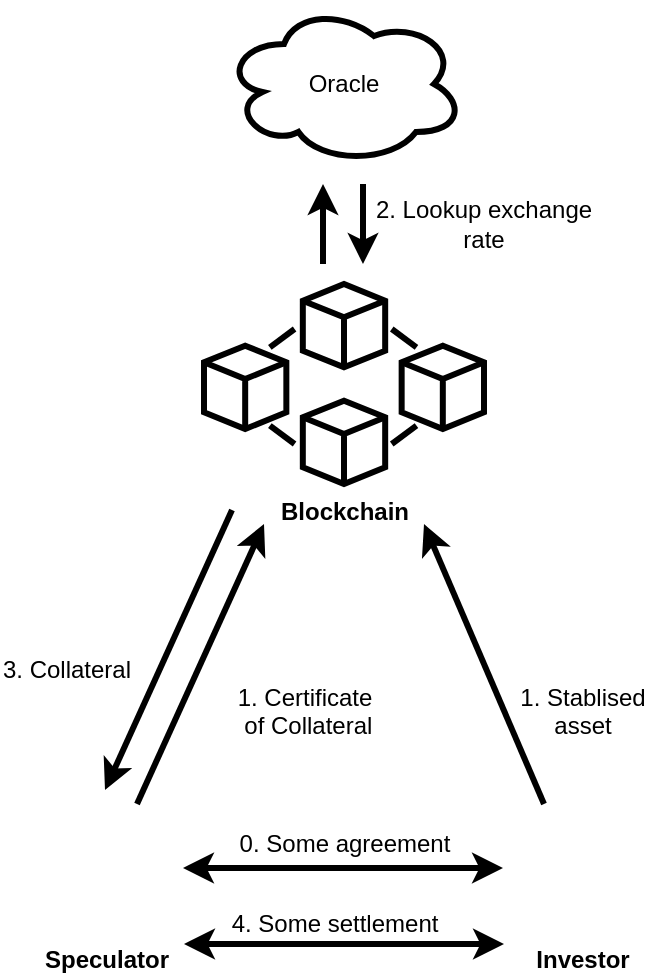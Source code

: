 <mxfile version="12.4.1" type="google" pages="1"><diagram id="-wA9k75862_VJZCEqFk5" name="Page-1"><mxGraphModel dx="1422" dy="776" grid="1" gridSize="10" guides="1" tooltips="1" connect="1" arrows="1" fold="1" page="1" pageScale="1" pageWidth="850" pageHeight="1100" math="0" shadow="0"><root><mxCell id="0"/><mxCell id="1" parent="0"/><mxCell id="YRYZpaSSRny9oyCyc9uI-2" value="1. Certificate&lt;br&gt;&amp;nbsp;of Collateral" style="shape=image;html=1;verticalAlign=top;verticalLabelPosition=bottom;labelBackgroundColor=#ffffff;imageAspect=0;aspect=fixed;image=https://cdn0.iconfinder.com/data/icons/feather/96/paper-128.png" parent="1" vertex="1"><mxGeometry x="390" y="423" width="40" height="40" as="geometry"/></mxCell><mxCell id="YRYZpaSSRny9oyCyc9uI-6" value="1. Stablised&lt;br&gt;asset" style="shape=image;html=1;verticalAlign=top;verticalLabelPosition=bottom;labelBackgroundColor=#ffffff;imageAspect=0;aspect=fixed;image=https://cdn2.iconfinder.com/data/icons/line-hero-essentials/32/Essentials_money_cash-128.png" parent="1" vertex="1"><mxGeometry x="522" y="409" width="54" height="54" as="geometry"/></mxCell><mxCell id="YRYZpaSSRny9oyCyc9uI-7" value="3. Collateral" style="shape=image;html=1;verticalAlign=top;verticalLabelPosition=bottom;labelBackgroundColor=#ffffff;imageAspect=0;aspect=fixed;image=https://cdn1.iconfinder.com/data/icons/financial-45/24/diamond-128.png;strokeWidth=1;" parent="1" vertex="1"><mxGeometry x="270.5" y="409" width="40" height="40" as="geometry"/></mxCell><mxCell id="YRYZpaSSRny9oyCyc9uI-11" value="Oracle" style="ellipse;shape=cloud;whiteSpace=wrap;html=1;strokeWidth=3;" parent="1" vertex="1"><mxGeometry x="370" y="130" width="120" height="80" as="geometry"/></mxCell><mxCell id="YRYZpaSSRny9oyCyc9uI-23" value="" style="group;strokeWidth=2;fontStyle=1" parent="1" vertex="1" connectable="0"><mxGeometry x="360" y="270" width="140" height="100" as="geometry"/></mxCell><mxCell id="YRYZpaSSRny9oyCyc9uI-12" value="" style="html=1;verticalLabelPosition=bottom;align=center;labelBackgroundColor=#ffffff;verticalAlign=top;strokeWidth=3;strokeColor=#000000;shadow=0;dashed=0;shape=mxgraph.ios7.icons.cube;" parent="YRYZpaSSRny9oyCyc9uI-23" vertex="1"><mxGeometry y="30.833" width="41.176" height="41.667" as="geometry"/></mxCell><mxCell id="YRYZpaSSRny9oyCyc9uI-13" value="" style="html=1;verticalLabelPosition=bottom;align=center;labelBackgroundColor=#ffffff;verticalAlign=top;strokeWidth=3;strokeColor=#000000;shadow=0;dashed=0;shape=mxgraph.ios7.icons.cube;" parent="YRYZpaSSRny9oyCyc9uI-23" vertex="1"><mxGeometry x="49.412" width="41.176" height="41.667" as="geometry"/></mxCell><mxCell id="YRYZpaSSRny9oyCyc9uI-14" value="Blockchain" style="html=1;verticalLabelPosition=bottom;align=center;labelBackgroundColor=#ffffff;verticalAlign=top;strokeWidth=3;strokeColor=#000000;shadow=0;dashed=0;shape=mxgraph.ios7.icons.cube;fontStyle=1" parent="YRYZpaSSRny9oyCyc9uI-23" vertex="1"><mxGeometry x="49.412" y="58.333" width="41.176" height="41.667" as="geometry"/></mxCell><mxCell id="YRYZpaSSRny9oyCyc9uI-15" value="" style="html=1;verticalLabelPosition=bottom;align=center;labelBackgroundColor=#ffffff;verticalAlign=top;strokeWidth=3;strokeColor=#000000;shadow=0;dashed=0;shape=mxgraph.ios7.icons.cube;" parent="YRYZpaSSRny9oyCyc9uI-23" vertex="1"><mxGeometry x="98.824" y="30.833" width="41.176" height="41.667" as="geometry"/></mxCell><mxCell id="YRYZpaSSRny9oyCyc9uI-16" value="" style="endArrow=none;html=1;strokeWidth=3;" parent="YRYZpaSSRny9oyCyc9uI-23" edge="1"><mxGeometry width="50" height="50" relative="1" as="geometry"><mxPoint x="32.941" y="31.667" as="sourcePoint"/><mxPoint x="45.294" y="22.5" as="targetPoint"/></mxGeometry></mxCell><mxCell id="YRYZpaSSRny9oyCyc9uI-20" value="" style="endArrow=none;html=1;strokeWidth=3;" parent="YRYZpaSSRny9oyCyc9uI-23" edge="1"><mxGeometry width="50" height="50" relative="1" as="geometry"><mxPoint x="93.882" y="80" as="sourcePoint"/><mxPoint x="106.235" y="70.833" as="targetPoint"/></mxGeometry></mxCell><mxCell id="YRYZpaSSRny9oyCyc9uI-21" value="" style="endArrow=none;html=1;strokeWidth=3;" parent="YRYZpaSSRny9oyCyc9uI-23" edge="1"><mxGeometry width="50" height="50" relative="1" as="geometry"><mxPoint x="93.882" y="22.5" as="sourcePoint"/><mxPoint x="106.235" y="31.667" as="targetPoint"/></mxGeometry></mxCell><mxCell id="YRYZpaSSRny9oyCyc9uI-22" value="" style="endArrow=none;html=1;strokeWidth=3;" parent="YRYZpaSSRny9oyCyc9uI-23" edge="1"><mxGeometry width="50" height="50" relative="1" as="geometry"><mxPoint x="32.941" y="70.833" as="sourcePoint"/><mxPoint x="45.294" y="80.0" as="targetPoint"/></mxGeometry></mxCell><mxCell id="YRYZpaSSRny9oyCyc9uI-33" value="" style="endArrow=classic;html=1;strokeWidth=3;" parent="1" edge="1"><mxGeometry width="50" height="50" relative="1" as="geometry"><mxPoint x="530" y="530" as="sourcePoint"/><mxPoint x="470" y="390" as="targetPoint"/></mxGeometry></mxCell><mxCell id="YRYZpaSSRny9oyCyc9uI-29" value="Speculator" style="shape=image;html=1;verticalAlign=top;verticalLabelPosition=bottom;labelBackgroundColor=#ffffff;imageAspect=0;aspect=fixed;image=https://cdn0.iconfinder.com/data/icons/elasto-online-store/26/00-ELASTOFONT-STORE-READY_user-128.png;strokeColor=#000000;strokeWidth=1;fontStyle=1" parent="1" vertex="1"><mxGeometry x="278.5" y="530" width="64" height="64" as="geometry"/></mxCell><mxCell id="YRYZpaSSRny9oyCyc9uI-30" value="Investor" style="shape=image;html=1;verticalAlign=top;verticalLabelPosition=bottom;labelBackgroundColor=#ffffff;imageAspect=0;aspect=fixed;image=https://cdn0.iconfinder.com/data/icons/elasto-online-store/26/00-ELASTOFONT-STORE-READY_user-128.png;strokeColor=#000000;strokeWidth=1;imageBackground=none;fontStyle=1" parent="1" vertex="1"><mxGeometry x="517" y="530" width="64" height="64" as="geometry"/></mxCell><mxCell id="YRYZpaSSRny9oyCyc9uI-48" value="" style="endArrow=classic;html=1;strokeWidth=3;entryX=0.75;entryY=0;entryDx=0;entryDy=0;exitX=0.75;exitY=0;exitDx=0;exitDy=0;" parent="1" source="YRYZpaSSRny9oyCyc9uI-29" edge="1"><mxGeometry width="50" height="50" relative="1" as="geometry"><mxPoint x="177" y="350" as="sourcePoint"/><mxPoint x="390" y="390" as="targetPoint"/></mxGeometry></mxCell><mxCell id="YRYZpaSSRny9oyCyc9uI-51" value="2. Lookup exchange rate" style="text;html=1;strokeColor=none;fillColor=none;align=center;verticalAlign=middle;whiteSpace=wrap;rounded=0;fontSize=12;rotation=0;" parent="1" vertex="1"><mxGeometry x="440" y="230" width="120" height="20" as="geometry"/></mxCell><mxCell id="YRYZpaSSRny9oyCyc9uI-53" value="" style="endArrow=classic;html=1;strokeWidth=3;" parent="1" edge="1"><mxGeometry width="50" height="50" relative="1" as="geometry"><mxPoint x="419.5" y="260" as="sourcePoint"/><mxPoint x="419.5" y="220" as="targetPoint"/></mxGeometry></mxCell><mxCell id="YRYZpaSSRny9oyCyc9uI-55" value="" style="endArrow=classic;html=1;strokeWidth=3;" parent="1" edge="1"><mxGeometry width="50" height="50" relative="1" as="geometry"><mxPoint x="439.5" y="220" as="sourcePoint"/><mxPoint x="439.5" y="260" as="targetPoint"/><Array as="points"><mxPoint x="439.5" y="240"/></Array></mxGeometry></mxCell><mxCell id="YRYZpaSSRny9oyCyc9uI-56" value="" style="endArrow=classic;html=1;strokeWidth=3;entryX=0.75;entryY=0;entryDx=0;entryDy=0;" parent="1" edge="1"><mxGeometry width="50" height="50" relative="1" as="geometry"><mxPoint x="374" y="383" as="sourcePoint"/><mxPoint x="310.5" y="523" as="targetPoint"/></mxGeometry></mxCell><mxCell id="YRYZpaSSRny9oyCyc9uI-57" value="" style="endArrow=classic;startArrow=classic;html=1;strokeWidth=3;fontSize=15;" parent="1" edge="1"><mxGeometry width="50" height="50" relative="1" as="geometry"><mxPoint x="350" y="600" as="sourcePoint"/><mxPoint x="510" y="600" as="targetPoint"/></mxGeometry></mxCell><mxCell id="YRYZpaSSRny9oyCyc9uI-58" value="4. Some settlement" style="text;html=1;align=center;verticalAlign=middle;resizable=0;points=[];;labelBackgroundColor=#ffffff;fontSize=12;" parent="YRYZpaSSRny9oyCyc9uI-57" vertex="1" connectable="0"><mxGeometry x="-0.206" y="1" relative="1" as="geometry"><mxPoint x="11" y="-9" as="offset"/></mxGeometry></mxCell><mxCell id="YRYZpaSSRny9oyCyc9uI-61" value="" style="endArrow=classic;startArrow=classic;html=1;strokeWidth=3;fontSize=15;" parent="1" edge="1"><mxGeometry width="50" height="50" relative="1" as="geometry"><mxPoint x="349.5" y="562" as="sourcePoint"/><mxPoint x="509.5" y="562" as="targetPoint"/></mxGeometry></mxCell><mxCell id="YRYZpaSSRny9oyCyc9uI-62" value="0. Some agreement" style="text;html=1;align=center;verticalAlign=middle;resizable=0;points=[];;labelBackgroundColor=#ffffff;fontSize=12;" parent="YRYZpaSSRny9oyCyc9uI-61" vertex="1" connectable="0"><mxGeometry x="-0.206" y="1" relative="1" as="geometry"><mxPoint x="17" y="-11" as="offset"/></mxGeometry></mxCell></root></mxGraphModel></diagram></mxfile>